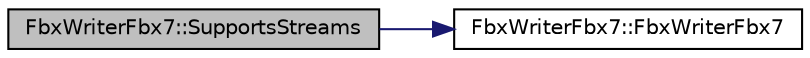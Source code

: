 digraph "FbxWriterFbx7::SupportsStreams"
{
  edge [fontname="Helvetica",fontsize="10",labelfontname="Helvetica",labelfontsize="10"];
  node [fontname="Helvetica",fontsize="10",shape=record];
  rankdir="LR";
  Node27 [label="FbxWriterFbx7::SupportsStreams",height=0.2,width=0.4,color="black", fillcolor="grey75", style="filled", fontcolor="black"];
  Node27 -> Node28 [color="midnightblue",fontsize="10",style="solid",fontname="Helvetica"];
  Node28 [label="FbxWriterFbx7::FbxWriterFbx7",height=0.2,width=0.4,color="black", fillcolor="white", style="filled",URL="$class_fbx_writer_fbx7.html#a288a5fbe6b3236739995790139f71def"];
}
